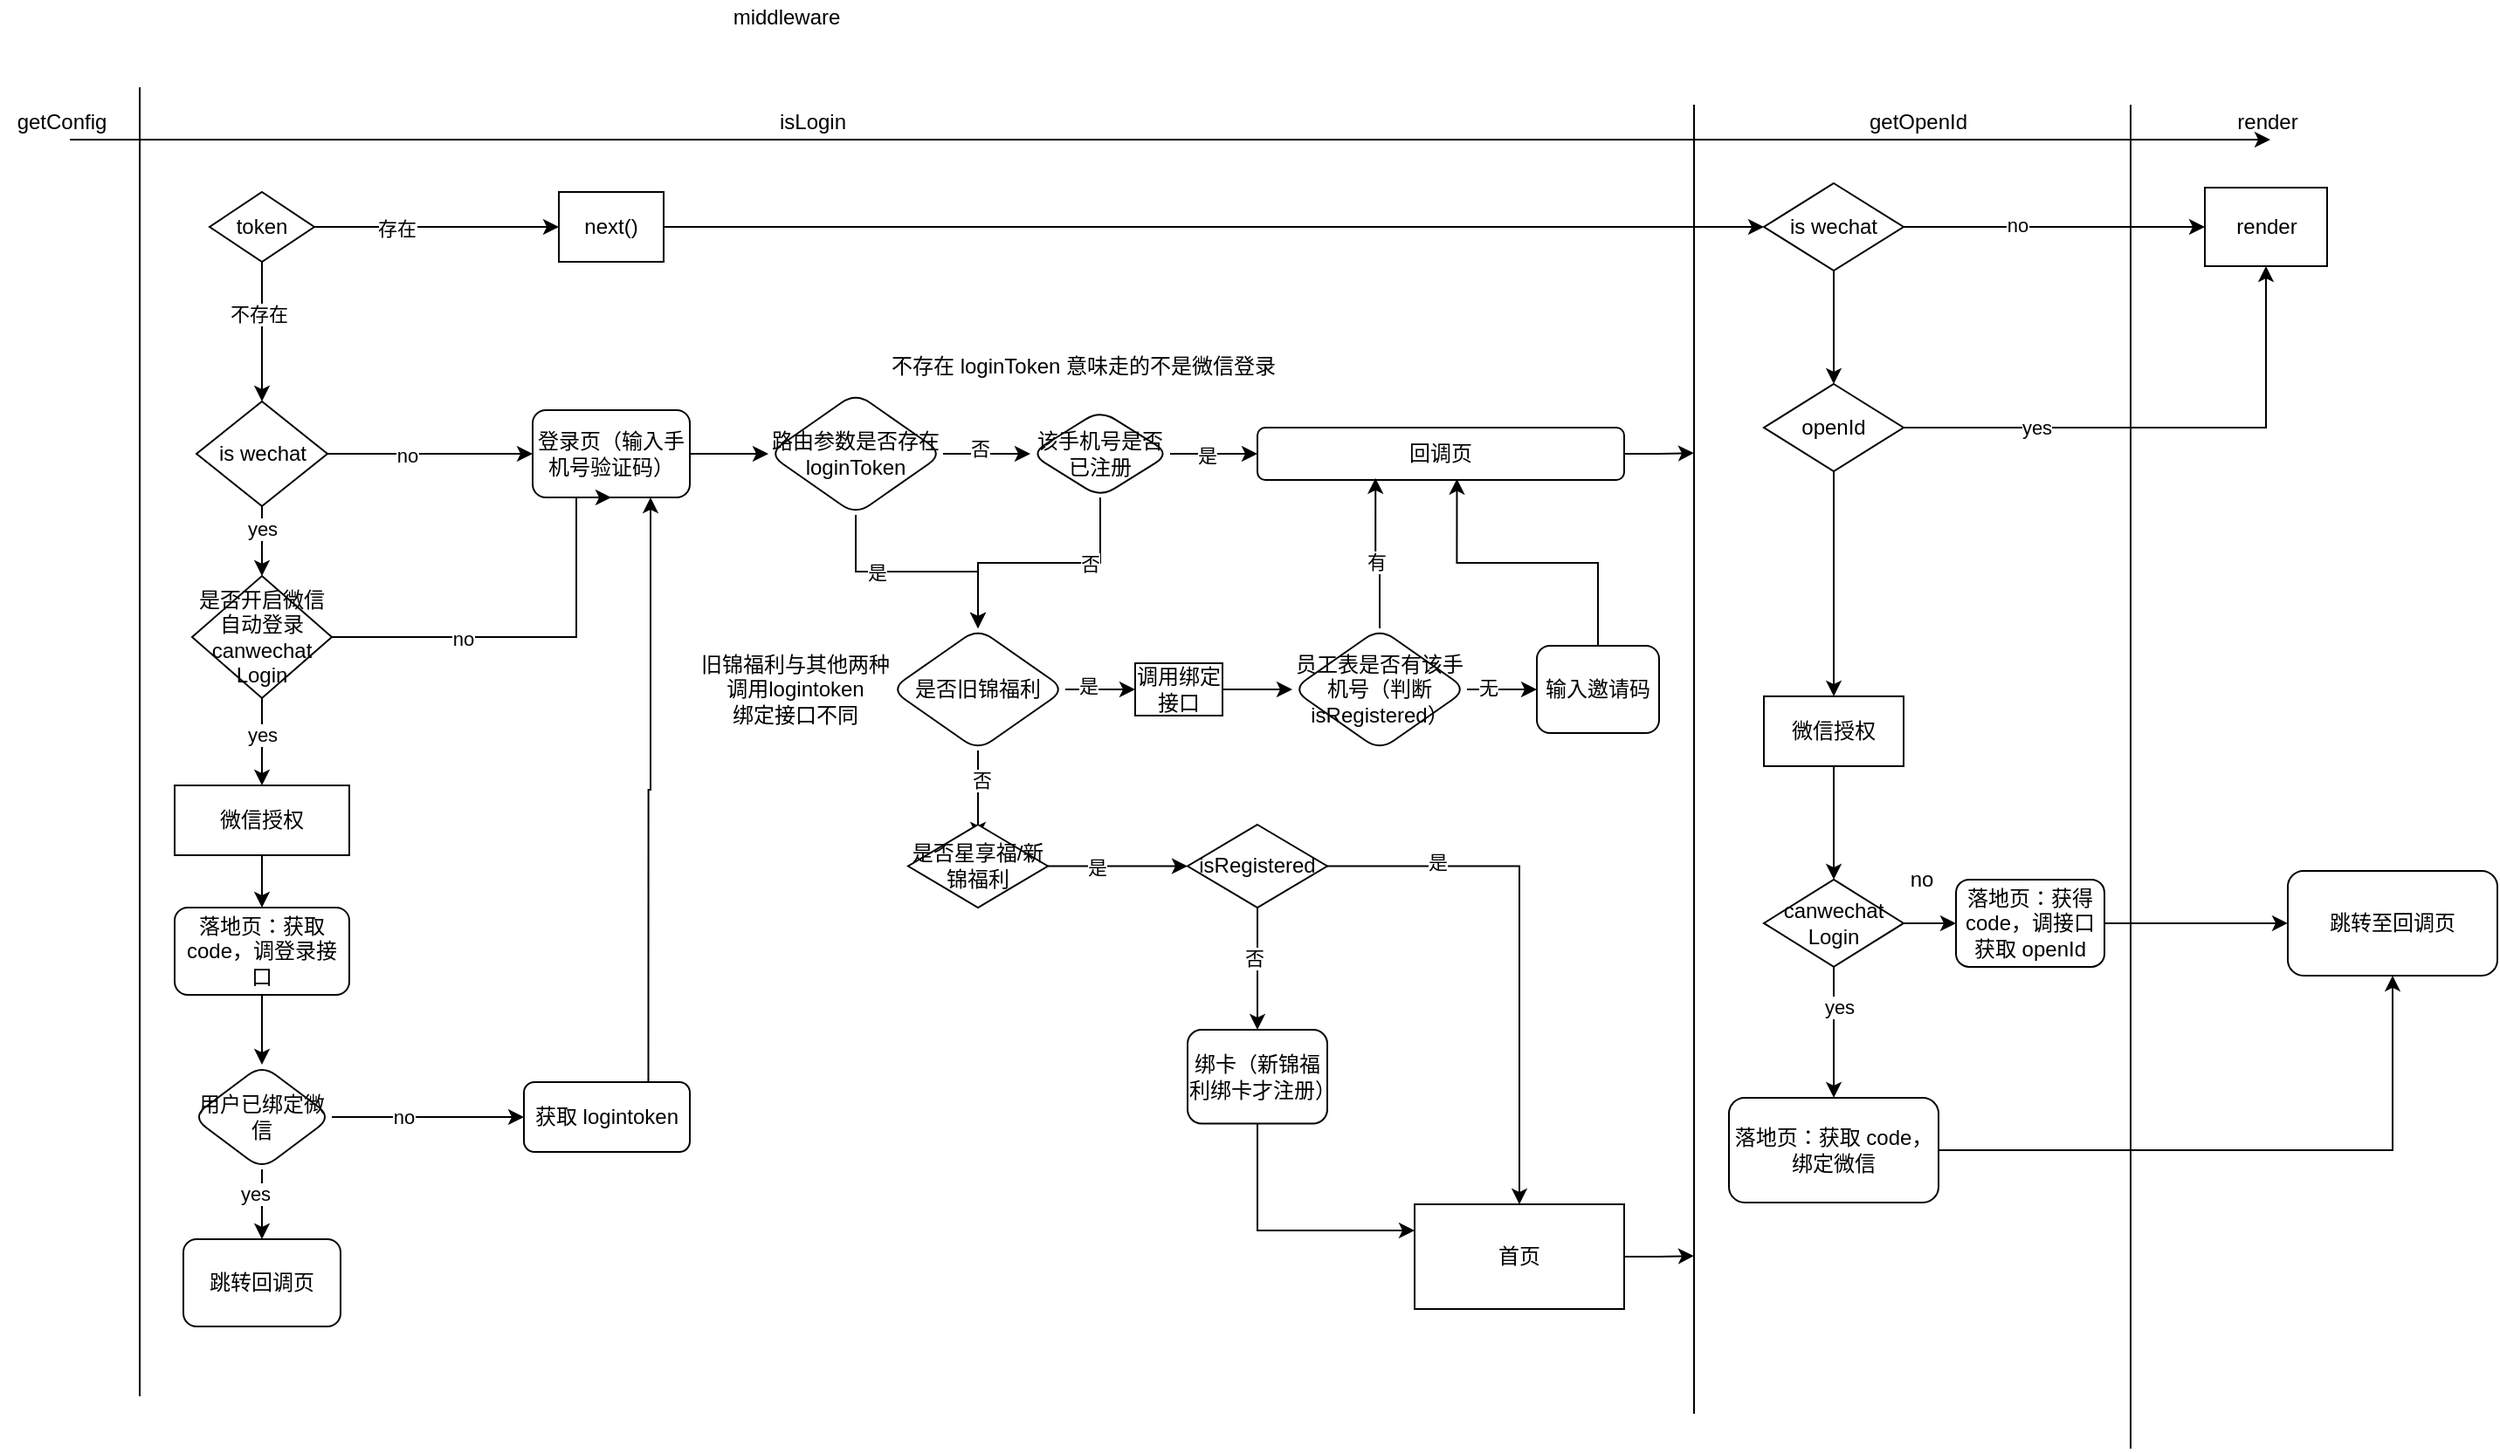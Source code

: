 <mxfile version="20.1.1" type="github">
  <diagram id="xlab_bYAX0tAt7UUZ--Z" name="Page-1">
    <mxGraphModel dx="1501" dy="1952" grid="1" gridSize="10" guides="1" tooltips="1" connect="1" arrows="1" fold="1" page="1" pageScale="1" pageWidth="827" pageHeight="1169" math="0" shadow="0">
      <root>
        <mxCell id="0" />
        <mxCell id="1" parent="0" />
        <mxCell id="5dIMuSYYJlPiqiMUfyQB-1" value="" style="endArrow=classic;html=1;rounded=0;" parent="1" edge="1">
          <mxGeometry width="50" height="50" relative="1" as="geometry">
            <mxPoint x="40" y="40" as="sourcePoint" />
            <mxPoint x="1300" y="40" as="targetPoint" />
          </mxGeometry>
        </mxCell>
        <mxCell id="5dIMuSYYJlPiqiMUfyQB-2" value="" style="endArrow=none;html=1;rounded=0;" parent="1" edge="1">
          <mxGeometry width="50" height="50" relative="1" as="geometry">
            <mxPoint x="80" y="760" as="sourcePoint" />
            <mxPoint x="80" y="10" as="targetPoint" />
          </mxGeometry>
        </mxCell>
        <mxCell id="5dIMuSYYJlPiqiMUfyQB-4" value="" style="endArrow=none;html=1;rounded=0;" parent="1" edge="1">
          <mxGeometry width="50" height="50" relative="1" as="geometry">
            <mxPoint x="970" y="770" as="sourcePoint" />
            <mxPoint x="970" y="20" as="targetPoint" />
          </mxGeometry>
        </mxCell>
        <mxCell id="5dIMuSYYJlPiqiMUfyQB-6" value="" style="endArrow=none;html=1;rounded=0;" parent="1" edge="1">
          <mxGeometry width="50" height="50" relative="1" as="geometry">
            <mxPoint x="1220" y="790" as="sourcePoint" />
            <mxPoint x="1220" y="20" as="targetPoint" />
          </mxGeometry>
        </mxCell>
        <mxCell id="5dIMuSYYJlPiqiMUfyQB-7" value="isLogin" style="text;html=1;align=center;verticalAlign=middle;resizable=0;points=[];autosize=1;strokeColor=none;fillColor=none;" parent="1" vertex="1">
          <mxGeometry x="440" y="20" width="50" height="20" as="geometry" />
        </mxCell>
        <mxCell id="5dIMuSYYJlPiqiMUfyQB-8" value="middleware" style="text;html=1;align=center;verticalAlign=middle;resizable=0;points=[];autosize=1;strokeColor=none;fillColor=none;" parent="1" vertex="1">
          <mxGeometry x="410" y="-40" width="80" height="20" as="geometry" />
        </mxCell>
        <mxCell id="5dIMuSYYJlPiqiMUfyQB-9" value="getConfig" style="text;html=1;align=center;verticalAlign=middle;resizable=0;points=[];autosize=1;strokeColor=none;fillColor=none;" parent="1" vertex="1">
          <mxGeometry y="20" width="70" height="20" as="geometry" />
        </mxCell>
        <mxCell id="5dIMuSYYJlPiqiMUfyQB-10" value="getOpenId" style="text;html=1;align=center;verticalAlign=middle;resizable=0;points=[];autosize=1;strokeColor=none;fillColor=none;" parent="1" vertex="1">
          <mxGeometry x="1062.5" y="20" width="70" height="20" as="geometry" />
        </mxCell>
        <mxCell id="5dIMuSYYJlPiqiMUfyQB-11" value="render" style="text;html=1;align=center;verticalAlign=middle;resizable=0;points=[];autosize=1;strokeColor=none;fillColor=none;" parent="1" vertex="1">
          <mxGeometry x="1272.5" y="20" width="50" height="20" as="geometry" />
        </mxCell>
        <mxCell id="5dIMuSYYJlPiqiMUfyQB-14" value="" style="edgeStyle=orthogonalEdgeStyle;rounded=0;orthogonalLoop=1;jettySize=auto;html=1;" parent="1" source="5dIMuSYYJlPiqiMUfyQB-12" target="5dIMuSYYJlPiqiMUfyQB-13" edge="1">
          <mxGeometry relative="1" as="geometry" />
        </mxCell>
        <mxCell id="5dIMuSYYJlPiqiMUfyQB-15" value="存在" style="edgeLabel;html=1;align=center;verticalAlign=middle;resizable=0;points=[];" parent="5dIMuSYYJlPiqiMUfyQB-14" vertex="1" connectable="0">
          <mxGeometry x="-0.329" y="-1" relative="1" as="geometry">
            <mxPoint as="offset" />
          </mxGeometry>
        </mxCell>
        <mxCell id="5dIMuSYYJlPiqiMUfyQB-29" value="" style="edgeStyle=orthogonalEdgeStyle;rounded=0;orthogonalLoop=1;jettySize=auto;html=1;" parent="1" source="5dIMuSYYJlPiqiMUfyQB-12" target="5dIMuSYYJlPiqiMUfyQB-28" edge="1">
          <mxGeometry relative="1" as="geometry" />
        </mxCell>
        <mxCell id="5dIMuSYYJlPiqiMUfyQB-30" value="不存在" style="edgeLabel;html=1;align=center;verticalAlign=middle;resizable=0;points=[];" parent="5dIMuSYYJlPiqiMUfyQB-29" vertex="1" connectable="0">
          <mxGeometry x="-0.263" y="-2" relative="1" as="geometry">
            <mxPoint as="offset" />
          </mxGeometry>
        </mxCell>
        <mxCell id="5dIMuSYYJlPiqiMUfyQB-12" value="token" style="rhombus;whiteSpace=wrap;html=1;" parent="1" vertex="1">
          <mxGeometry x="120" y="70" width="60" height="40" as="geometry" />
        </mxCell>
        <mxCell id="5dIMuSYYJlPiqiMUfyQB-20" style="edgeStyle=orthogonalEdgeStyle;rounded=0;orthogonalLoop=1;jettySize=auto;html=1;" parent="1" source="5dIMuSYYJlPiqiMUfyQB-13" target="5dIMuSYYJlPiqiMUfyQB-16" edge="1">
          <mxGeometry relative="1" as="geometry" />
        </mxCell>
        <mxCell id="5dIMuSYYJlPiqiMUfyQB-13" value="next()" style="whiteSpace=wrap;html=1;" parent="1" vertex="1">
          <mxGeometry x="320" y="70" width="60" height="40" as="geometry" />
        </mxCell>
        <mxCell id="5dIMuSYYJlPiqiMUfyQB-18" value="" style="edgeStyle=orthogonalEdgeStyle;rounded=0;orthogonalLoop=1;jettySize=auto;html=1;" parent="1" source="5dIMuSYYJlPiqiMUfyQB-16" target="5dIMuSYYJlPiqiMUfyQB-17" edge="1">
          <mxGeometry relative="1" as="geometry" />
        </mxCell>
        <mxCell id="5dIMuSYYJlPiqiMUfyQB-19" value="no" style="edgeLabel;html=1;align=center;verticalAlign=middle;resizable=0;points=[];" parent="5dIMuSYYJlPiqiMUfyQB-18" vertex="1" connectable="0">
          <mxGeometry x="-0.249" y="1" relative="1" as="geometry">
            <mxPoint as="offset" />
          </mxGeometry>
        </mxCell>
        <mxCell id="FEHcGyElMSnFtIZzxCyd-33" value="" style="edgeStyle=orthogonalEdgeStyle;rounded=0;orthogonalLoop=1;jettySize=auto;html=1;" edge="1" parent="1" source="5dIMuSYYJlPiqiMUfyQB-16" target="FEHcGyElMSnFtIZzxCyd-32">
          <mxGeometry relative="1" as="geometry" />
        </mxCell>
        <mxCell id="5dIMuSYYJlPiqiMUfyQB-16" value="is wechat" style="rhombus;whiteSpace=wrap;html=1;" parent="1" vertex="1">
          <mxGeometry x="1010" y="65" width="80" height="50" as="geometry" />
        </mxCell>
        <mxCell id="5dIMuSYYJlPiqiMUfyQB-17" value="render" style="whiteSpace=wrap;html=1;" parent="1" vertex="1">
          <mxGeometry x="1262.5" y="67.5" width="70" height="45" as="geometry" />
        </mxCell>
        <mxCell id="FEHcGyElMSnFtIZzxCyd-15" value="" style="edgeStyle=orthogonalEdgeStyle;rounded=0;orthogonalLoop=1;jettySize=auto;html=1;" edge="1" parent="1" source="5dIMuSYYJlPiqiMUfyQB-21" target="FEHcGyElMSnFtIZzxCyd-14">
          <mxGeometry relative="1" as="geometry" />
        </mxCell>
        <mxCell id="5dIMuSYYJlPiqiMUfyQB-21" value="微信授权" style="rounded=0;whiteSpace=wrap;html=1;" parent="1" vertex="1">
          <mxGeometry x="1010" y="358.95" width="80" height="40" as="geometry" />
        </mxCell>
        <mxCell id="5dIMuSYYJlPiqiMUfyQB-42" value="" style="edgeStyle=orthogonalEdgeStyle;rounded=0;orthogonalLoop=1;jettySize=auto;html=1;" parent="1" source="5dIMuSYYJlPiqiMUfyQB-24" target="5dIMuSYYJlPiqiMUfyQB-41" edge="1">
          <mxGeometry relative="1" as="geometry" />
        </mxCell>
        <mxCell id="5dIMuSYYJlPiqiMUfyQB-24" value="落地页：获得 code，调接口获取 openId" style="rounded=1;whiteSpace=wrap;html=1;" parent="1" vertex="1">
          <mxGeometry x="1120" y="463.95" width="85" height="50" as="geometry" />
        </mxCell>
        <mxCell id="5dIMuSYYJlPiqiMUfyQB-32" value="" style="edgeStyle=orthogonalEdgeStyle;rounded=0;orthogonalLoop=1;jettySize=auto;html=1;" parent="1" source="5dIMuSYYJlPiqiMUfyQB-28" target="5dIMuSYYJlPiqiMUfyQB-31" edge="1">
          <mxGeometry relative="1" as="geometry" />
        </mxCell>
        <mxCell id="5dIMuSYYJlPiqiMUfyQB-33" value="no" style="edgeLabel;html=1;align=center;verticalAlign=middle;resizable=0;points=[];" parent="5dIMuSYYJlPiqiMUfyQB-32" vertex="1" connectable="0">
          <mxGeometry x="-0.23" y="-1" relative="1" as="geometry">
            <mxPoint as="offset" />
          </mxGeometry>
        </mxCell>
        <mxCell id="5dIMuSYYJlPiqiMUfyQB-35" value="" style="edgeStyle=orthogonalEdgeStyle;rounded=0;orthogonalLoop=1;jettySize=auto;html=1;" parent="1" source="5dIMuSYYJlPiqiMUfyQB-28" target="5dIMuSYYJlPiqiMUfyQB-34" edge="1">
          <mxGeometry relative="1" as="geometry" />
        </mxCell>
        <mxCell id="5dIMuSYYJlPiqiMUfyQB-36" value="yes" style="edgeLabel;html=1;align=center;verticalAlign=middle;resizable=0;points=[];" parent="5dIMuSYYJlPiqiMUfyQB-35" vertex="1" connectable="0">
          <mxGeometry x="-0.341" relative="1" as="geometry">
            <mxPoint as="offset" />
          </mxGeometry>
        </mxCell>
        <mxCell id="5dIMuSYYJlPiqiMUfyQB-28" value="is wechat" style="rhombus;whiteSpace=wrap;html=1;" parent="1" vertex="1">
          <mxGeometry x="112.5" y="190" width="75" height="60" as="geometry" />
        </mxCell>
        <mxCell id="5dIMuSYYJlPiqiMUfyQB-58" value="" style="edgeStyle=orthogonalEdgeStyle;rounded=0;orthogonalLoop=1;jettySize=auto;html=1;" parent="1" source="5dIMuSYYJlPiqiMUfyQB-31" target="5dIMuSYYJlPiqiMUfyQB-57" edge="1">
          <mxGeometry relative="1" as="geometry" />
        </mxCell>
        <mxCell id="5dIMuSYYJlPiqiMUfyQB-31" value="登录页（输入手机号验证码）" style="whiteSpace=wrap;html=1;rounded=1;" parent="1" vertex="1">
          <mxGeometry x="305" y="195" width="90" height="50" as="geometry" />
        </mxCell>
        <mxCell id="5dIMuSYYJlPiqiMUfyQB-40" style="edgeStyle=orthogonalEdgeStyle;rounded=0;orthogonalLoop=1;jettySize=auto;html=1;exitX=1;exitY=0.5;exitDx=0;exitDy=0;entryX=0.5;entryY=1;entryDx=0;entryDy=0;" parent="1" source="5dIMuSYYJlPiqiMUfyQB-34" target="5dIMuSYYJlPiqiMUfyQB-31" edge="1">
          <mxGeometry relative="1" as="geometry">
            <Array as="points">
              <mxPoint x="330" y="325" />
              <mxPoint x="330" y="245" />
            </Array>
          </mxGeometry>
        </mxCell>
        <mxCell id="FEHcGyElMSnFtIZzxCyd-1" value="no" style="edgeLabel;html=1;align=center;verticalAlign=middle;resizable=0;points=[];" vertex="1" connectable="0" parent="5dIMuSYYJlPiqiMUfyQB-40">
          <mxGeometry x="-0.375" y="-1" relative="1" as="geometry">
            <mxPoint as="offset" />
          </mxGeometry>
        </mxCell>
        <mxCell id="5dIMuSYYJlPiqiMUfyQB-45" value="" style="edgeStyle=orthogonalEdgeStyle;rounded=0;orthogonalLoop=1;jettySize=auto;html=1;" parent="1" source="5dIMuSYYJlPiqiMUfyQB-34" target="5dIMuSYYJlPiqiMUfyQB-44" edge="1">
          <mxGeometry relative="1" as="geometry" />
        </mxCell>
        <mxCell id="5dIMuSYYJlPiqiMUfyQB-46" value="yes" style="edgeLabel;html=1;align=center;verticalAlign=middle;resizable=0;points=[];" parent="5dIMuSYYJlPiqiMUfyQB-45" vertex="1" connectable="0">
          <mxGeometry x="-0.162" relative="1" as="geometry">
            <mxPoint as="offset" />
          </mxGeometry>
        </mxCell>
        <mxCell id="5dIMuSYYJlPiqiMUfyQB-34" value="是否开启微信自动登录canwechat&lt;br&gt;Login" style="rhombus;whiteSpace=wrap;html=1;" parent="1" vertex="1">
          <mxGeometry x="110" y="290" width="80" height="70" as="geometry" />
        </mxCell>
        <mxCell id="5dIMuSYYJlPiqiMUfyQB-41" value="跳转至回调页" style="whiteSpace=wrap;html=1;rounded=1;" parent="1" vertex="1">
          <mxGeometry x="1310" y="458.95" width="120" height="60" as="geometry" />
        </mxCell>
        <mxCell id="5dIMuSYYJlPiqiMUfyQB-48" value="" style="edgeStyle=orthogonalEdgeStyle;rounded=0;orthogonalLoop=1;jettySize=auto;html=1;" parent="1" source="5dIMuSYYJlPiqiMUfyQB-44" target="5dIMuSYYJlPiqiMUfyQB-47" edge="1">
          <mxGeometry relative="1" as="geometry" />
        </mxCell>
        <mxCell id="5dIMuSYYJlPiqiMUfyQB-44" value="微信授权" style="whiteSpace=wrap;html=1;" parent="1" vertex="1">
          <mxGeometry x="100" y="410" width="100" height="40" as="geometry" />
        </mxCell>
        <mxCell id="5dIMuSYYJlPiqiMUfyQB-52" value="" style="edgeStyle=orthogonalEdgeStyle;rounded=0;orthogonalLoop=1;jettySize=auto;html=1;" parent="1" source="5dIMuSYYJlPiqiMUfyQB-47" target="5dIMuSYYJlPiqiMUfyQB-51" edge="1">
          <mxGeometry relative="1" as="geometry" />
        </mxCell>
        <mxCell id="5dIMuSYYJlPiqiMUfyQB-47" value="落地页：获取 code，调登录接口" style="rounded=1;whiteSpace=wrap;html=1;" parent="1" vertex="1">
          <mxGeometry x="100" y="480" width="100" height="50" as="geometry" />
        </mxCell>
        <mxCell id="5dIMuSYYJlPiqiMUfyQB-63" value="" style="edgeStyle=orthogonalEdgeStyle;rounded=0;orthogonalLoop=1;jettySize=auto;html=1;" parent="1" source="5dIMuSYYJlPiqiMUfyQB-51" target="5dIMuSYYJlPiqiMUfyQB-62" edge="1">
          <mxGeometry relative="1" as="geometry" />
        </mxCell>
        <mxCell id="5dIMuSYYJlPiqiMUfyQB-64" value="yes" style="edgeLabel;html=1;align=center;verticalAlign=middle;resizable=0;points=[];" parent="5dIMuSYYJlPiqiMUfyQB-63" vertex="1" connectable="0">
          <mxGeometry x="-0.304" y="-4" relative="1" as="geometry">
            <mxPoint as="offset" />
          </mxGeometry>
        </mxCell>
        <mxCell id="FEHcGyElMSnFtIZzxCyd-3" value="" style="edgeStyle=orthogonalEdgeStyle;rounded=0;orthogonalLoop=1;jettySize=auto;html=1;" edge="1" parent="1" source="5dIMuSYYJlPiqiMUfyQB-51" target="FEHcGyElMSnFtIZzxCyd-4">
          <mxGeometry relative="1" as="geometry">
            <mxPoint x="272.5" y="600" as="targetPoint" />
          </mxGeometry>
        </mxCell>
        <mxCell id="FEHcGyElMSnFtIZzxCyd-10" value="no" style="edgeLabel;html=1;align=center;verticalAlign=middle;resizable=0;points=[];" vertex="1" connectable="0" parent="FEHcGyElMSnFtIZzxCyd-3">
          <mxGeometry x="-0.258" relative="1" as="geometry">
            <mxPoint as="offset" />
          </mxGeometry>
        </mxCell>
        <mxCell id="5dIMuSYYJlPiqiMUfyQB-51" value="用户已绑定微信" style="rhombus;whiteSpace=wrap;html=1;rounded=1;" parent="1" vertex="1">
          <mxGeometry x="110" y="570" width="80" height="60" as="geometry" />
        </mxCell>
        <mxCell id="5dIMuSYYJlPiqiMUfyQB-70" value="" style="edgeStyle=orthogonalEdgeStyle;rounded=0;orthogonalLoop=1;jettySize=auto;html=1;" parent="1" source="5dIMuSYYJlPiqiMUfyQB-57" target="5dIMuSYYJlPiqiMUfyQB-69" edge="1">
          <mxGeometry relative="1" as="geometry" />
        </mxCell>
        <mxCell id="5dIMuSYYJlPiqiMUfyQB-71" value="否" style="edgeLabel;html=1;align=center;verticalAlign=middle;resizable=0;points=[];" parent="5dIMuSYYJlPiqiMUfyQB-70" vertex="1" connectable="0">
          <mxGeometry x="-0.185" y="3" relative="1" as="geometry">
            <mxPoint as="offset" />
          </mxGeometry>
        </mxCell>
        <mxCell id="5dIMuSYYJlPiqiMUfyQB-77" value="" style="edgeStyle=orthogonalEdgeStyle;rounded=0;orthogonalLoop=1;jettySize=auto;html=1;" parent="1" source="5dIMuSYYJlPiqiMUfyQB-57" target="5dIMuSYYJlPiqiMUfyQB-76" edge="1">
          <mxGeometry relative="1" as="geometry" />
        </mxCell>
        <mxCell id="5dIMuSYYJlPiqiMUfyQB-80" value="是" style="edgeLabel;html=1;align=center;verticalAlign=middle;resizable=0;points=[];" parent="5dIMuSYYJlPiqiMUfyQB-77" vertex="1" connectable="0">
          <mxGeometry x="-0.344" relative="1" as="geometry">
            <mxPoint as="offset" />
          </mxGeometry>
        </mxCell>
        <mxCell id="5dIMuSYYJlPiqiMUfyQB-57" value="路由参数是否存在 loginToken" style="rhombus;whiteSpace=wrap;html=1;rounded=1;" parent="1" vertex="1">
          <mxGeometry x="440" y="185" width="100" height="70" as="geometry" />
        </mxCell>
        <mxCell id="5dIMuSYYJlPiqiMUfyQB-62" value="&lt;span&gt;跳转回调页&lt;/span&gt;" style="rounded=1;whiteSpace=wrap;html=1;" parent="1" vertex="1">
          <mxGeometry x="105" y="670" width="90" height="50" as="geometry" />
        </mxCell>
        <mxCell id="5dIMuSYYJlPiqiMUfyQB-74" value="" style="edgeStyle=orthogonalEdgeStyle;rounded=0;orthogonalLoop=1;jettySize=auto;html=1;" parent="1" source="5dIMuSYYJlPiqiMUfyQB-69" target="5dIMuSYYJlPiqiMUfyQB-73" edge="1">
          <mxGeometry relative="1" as="geometry" />
        </mxCell>
        <mxCell id="5dIMuSYYJlPiqiMUfyQB-75" value="是" style="edgeLabel;html=1;align=center;verticalAlign=middle;resizable=0;points=[];" parent="5dIMuSYYJlPiqiMUfyQB-74" vertex="1" connectable="0">
          <mxGeometry x="-0.164" y="-1" relative="1" as="geometry">
            <mxPoint as="offset" />
          </mxGeometry>
        </mxCell>
        <mxCell id="5dIMuSYYJlPiqiMUfyQB-78" value="" style="edgeStyle=orthogonalEdgeStyle;rounded=0;orthogonalLoop=1;jettySize=auto;html=1;" parent="1" source="5dIMuSYYJlPiqiMUfyQB-69" target="5dIMuSYYJlPiqiMUfyQB-76" edge="1">
          <mxGeometry relative="1" as="geometry" />
        </mxCell>
        <mxCell id="5dIMuSYYJlPiqiMUfyQB-79" value="否" style="edgeLabel;html=1;align=center;verticalAlign=middle;resizable=0;points=[];" parent="5dIMuSYYJlPiqiMUfyQB-78" vertex="1" connectable="0">
          <mxGeometry x="-0.398" relative="1" as="geometry">
            <mxPoint as="offset" />
          </mxGeometry>
        </mxCell>
        <mxCell id="5dIMuSYYJlPiqiMUfyQB-69" value="该手机号是否已注册" style="rhombus;whiteSpace=wrap;html=1;rounded=1;" parent="1" vertex="1">
          <mxGeometry x="590" y="195" width="80" height="50" as="geometry" />
        </mxCell>
        <mxCell id="5dIMuSYYJlPiqiMUfyQB-72" value="不存在 loginToken 意味走的不是微信登录" style="text;html=1;align=center;verticalAlign=middle;resizable=0;points=[];autosize=1;strokeColor=none;fillColor=none;" parent="1" vertex="1">
          <mxGeometry x="500" y="160" width="240" height="20" as="geometry" />
        </mxCell>
        <mxCell id="FEHcGyElMSnFtIZzxCyd-31" style="edgeStyle=orthogonalEdgeStyle;rounded=0;orthogonalLoop=1;jettySize=auto;html=1;exitX=1;exitY=0.5;exitDx=0;exitDy=0;" edge="1" parent="1" source="5dIMuSYYJlPiqiMUfyQB-73">
          <mxGeometry relative="1" as="geometry">
            <mxPoint x="970" y="219.579" as="targetPoint" />
          </mxGeometry>
        </mxCell>
        <mxCell id="5dIMuSYYJlPiqiMUfyQB-73" value="回调页" style="whiteSpace=wrap;html=1;rounded=1;" parent="1" vertex="1">
          <mxGeometry x="720" y="205" width="210" height="30" as="geometry" />
        </mxCell>
        <mxCell id="5dIMuSYYJlPiqiMUfyQB-92" value="" style="edgeStyle=orthogonalEdgeStyle;rounded=0;orthogonalLoop=1;jettySize=auto;html=1;" parent="1" source="5dIMuSYYJlPiqiMUfyQB-76" edge="1">
          <mxGeometry relative="1" as="geometry">
            <mxPoint x="560" y="440" as="targetPoint" />
          </mxGeometry>
        </mxCell>
        <mxCell id="5dIMuSYYJlPiqiMUfyQB-98" value="否" style="edgeLabel;html=1;align=center;verticalAlign=middle;resizable=0;points=[];" parent="5dIMuSYYJlPiqiMUfyQB-92" vertex="1" connectable="0">
          <mxGeometry x="-0.335" y="2" relative="1" as="geometry">
            <mxPoint as="offset" />
          </mxGeometry>
        </mxCell>
        <mxCell id="5dIMuSYYJlPiqiMUfyQB-94" value="" style="edgeStyle=orthogonalEdgeStyle;rounded=0;orthogonalLoop=1;jettySize=auto;html=1;" parent="1" source="5dIMuSYYJlPiqiMUfyQB-76" target="5dIMuSYYJlPiqiMUfyQB-93" edge="1">
          <mxGeometry relative="1" as="geometry" />
        </mxCell>
        <mxCell id="5dIMuSYYJlPiqiMUfyQB-96" value="是" style="edgeLabel;html=1;align=center;verticalAlign=middle;resizable=0;points=[];" parent="5dIMuSYYJlPiqiMUfyQB-94" vertex="1" connectable="0">
          <mxGeometry x="-0.345" y="2" relative="1" as="geometry">
            <mxPoint as="offset" />
          </mxGeometry>
        </mxCell>
        <mxCell id="5dIMuSYYJlPiqiMUfyQB-76" value="是否旧锦福利" style="rhombus;whiteSpace=wrap;html=1;rounded=1;" parent="1" vertex="1">
          <mxGeometry x="510" y="320" width="100" height="70" as="geometry" />
        </mxCell>
        <mxCell id="5dIMuSYYJlPiqiMUfyQB-83" value="" style="edgeStyle=orthogonalEdgeStyle;rounded=0;orthogonalLoop=1;jettySize=auto;html=1;entryX=0.322;entryY=0.964;entryDx=0;entryDy=0;entryPerimeter=0;" parent="1" source="5dIMuSYYJlPiqiMUfyQB-81" target="5dIMuSYYJlPiqiMUfyQB-73" edge="1">
          <mxGeometry relative="1" as="geometry">
            <mxPoint x="790" y="240" as="targetPoint" />
          </mxGeometry>
        </mxCell>
        <mxCell id="5dIMuSYYJlPiqiMUfyQB-84" value="有" style="edgeLabel;html=1;align=center;verticalAlign=middle;resizable=0;points=[];" parent="5dIMuSYYJlPiqiMUfyQB-83" vertex="1" connectable="0">
          <mxGeometry x="-0.129" y="2" relative="1" as="geometry">
            <mxPoint as="offset" />
          </mxGeometry>
        </mxCell>
        <mxCell id="5dIMuSYYJlPiqiMUfyQB-86" value="" style="edgeStyle=orthogonalEdgeStyle;rounded=0;orthogonalLoop=1;jettySize=auto;html=1;" parent="1" source="5dIMuSYYJlPiqiMUfyQB-81" target="5dIMuSYYJlPiqiMUfyQB-85" edge="1">
          <mxGeometry relative="1" as="geometry" />
        </mxCell>
        <mxCell id="5dIMuSYYJlPiqiMUfyQB-88" value="无" style="edgeLabel;html=1;align=center;verticalAlign=middle;resizable=0;points=[];" parent="5dIMuSYYJlPiqiMUfyQB-86" vertex="1" connectable="0">
          <mxGeometry x="-0.417" y="1" relative="1" as="geometry">
            <mxPoint as="offset" />
          </mxGeometry>
        </mxCell>
        <mxCell id="5dIMuSYYJlPiqiMUfyQB-81" value="员工表是否有该手机号（判断isRegistered）" style="rhombus;whiteSpace=wrap;html=1;rounded=1;" parent="1" vertex="1">
          <mxGeometry x="740" y="320" width="100" height="70" as="geometry" />
        </mxCell>
        <mxCell id="5dIMuSYYJlPiqiMUfyQB-87" style="edgeStyle=orthogonalEdgeStyle;rounded=0;orthogonalLoop=1;jettySize=auto;html=1;entryX=0.544;entryY=0.978;entryDx=0;entryDy=0;entryPerimeter=0;" parent="1" source="5dIMuSYYJlPiqiMUfyQB-85" target="5dIMuSYYJlPiqiMUfyQB-73" edge="1">
          <mxGeometry relative="1" as="geometry">
            <mxPoint x="862" y="250" as="targetPoint" />
          </mxGeometry>
        </mxCell>
        <mxCell id="5dIMuSYYJlPiqiMUfyQB-85" value="输入邀请码" style="whiteSpace=wrap;html=1;rounded=1;" parent="1" vertex="1">
          <mxGeometry x="880" y="330" width="70" height="50" as="geometry" />
        </mxCell>
        <mxCell id="5dIMuSYYJlPiqiMUfyQB-90" value="旧锦福利与其他两种&lt;br&gt;调用logintoken &lt;br&gt;绑定接口不同" style="text;html=1;align=center;verticalAlign=middle;resizable=0;points=[];autosize=1;strokeColor=none;fillColor=none;" parent="1" vertex="1">
          <mxGeometry x="395" y="330" width="120" height="50" as="geometry" />
        </mxCell>
        <mxCell id="5dIMuSYYJlPiqiMUfyQB-97" value="" style="edgeStyle=orthogonalEdgeStyle;rounded=0;orthogonalLoop=1;jettySize=auto;html=1;" parent="1" source="5dIMuSYYJlPiqiMUfyQB-93" target="5dIMuSYYJlPiqiMUfyQB-81" edge="1">
          <mxGeometry relative="1" as="geometry" />
        </mxCell>
        <mxCell id="5dIMuSYYJlPiqiMUfyQB-93" value="调用绑定接口" style="whiteSpace=wrap;html=1;rounded=0;" parent="1" vertex="1">
          <mxGeometry x="650" y="340" width="50" height="30" as="geometry" />
        </mxCell>
        <mxCell id="5dIMuSYYJlPiqiMUfyQB-102" value="" style="edgeStyle=orthogonalEdgeStyle;rounded=0;orthogonalLoop=1;jettySize=auto;html=1;" parent="1" source="5dIMuSYYJlPiqiMUfyQB-99" target="5dIMuSYYJlPiqiMUfyQB-101" edge="1">
          <mxGeometry relative="1" as="geometry" />
        </mxCell>
        <mxCell id="5dIMuSYYJlPiqiMUfyQB-118" value="是" style="edgeLabel;html=1;align=center;verticalAlign=middle;resizable=0;points=[];" parent="5dIMuSYYJlPiqiMUfyQB-102" vertex="1" connectable="0">
          <mxGeometry x="-0.309" relative="1" as="geometry">
            <mxPoint as="offset" />
          </mxGeometry>
        </mxCell>
        <mxCell id="5dIMuSYYJlPiqiMUfyQB-99" value="是否星享福/新锦福利" style="rhombus;whiteSpace=wrap;html=1;rounded=0;" parent="1" vertex="1">
          <mxGeometry x="520" y="432.5" width="80" height="47.5" as="geometry" />
        </mxCell>
        <mxCell id="5dIMuSYYJlPiqiMUfyQB-104" value="" style="edgeStyle=orthogonalEdgeStyle;rounded=0;orthogonalLoop=1;jettySize=auto;html=1;" parent="1" source="5dIMuSYYJlPiqiMUfyQB-101" target="5dIMuSYYJlPiqiMUfyQB-103" edge="1">
          <mxGeometry relative="1" as="geometry" />
        </mxCell>
        <mxCell id="5dIMuSYYJlPiqiMUfyQB-105" value="否" style="edgeLabel;html=1;align=center;verticalAlign=middle;resizable=0;points=[];" parent="5dIMuSYYJlPiqiMUfyQB-104" vertex="1" connectable="0">
          <mxGeometry x="-0.176" y="-2" relative="1" as="geometry">
            <mxPoint as="offset" />
          </mxGeometry>
        </mxCell>
        <mxCell id="5dIMuSYYJlPiqiMUfyQB-116" value="" style="edgeStyle=orthogonalEdgeStyle;rounded=0;orthogonalLoop=1;jettySize=auto;html=1;" parent="1" source="5dIMuSYYJlPiqiMUfyQB-101" target="5dIMuSYYJlPiqiMUfyQB-115" edge="1">
          <mxGeometry relative="1" as="geometry" />
        </mxCell>
        <mxCell id="5dIMuSYYJlPiqiMUfyQB-117" value="是" style="edgeLabel;html=1;align=center;verticalAlign=middle;resizable=0;points=[];" parent="5dIMuSYYJlPiqiMUfyQB-116" vertex="1" connectable="0">
          <mxGeometry x="-0.584" y="3" relative="1" as="geometry">
            <mxPoint as="offset" />
          </mxGeometry>
        </mxCell>
        <mxCell id="5dIMuSYYJlPiqiMUfyQB-101" value="isRegistered" style="rhombus;whiteSpace=wrap;html=1;rounded=0;" parent="1" vertex="1">
          <mxGeometry x="680" y="432.5" width="80" height="47.5" as="geometry" />
        </mxCell>
        <mxCell id="5dIMuSYYJlPiqiMUfyQB-122" style="edgeStyle=orthogonalEdgeStyle;rounded=0;orthogonalLoop=1;jettySize=auto;html=1;exitX=0.5;exitY=1;exitDx=0;exitDy=0;entryX=0;entryY=0.25;entryDx=0;entryDy=0;" parent="1" source="5dIMuSYYJlPiqiMUfyQB-103" target="5dIMuSYYJlPiqiMUfyQB-115" edge="1">
          <mxGeometry relative="1" as="geometry" />
        </mxCell>
        <mxCell id="5dIMuSYYJlPiqiMUfyQB-103" value="绑卡（新锦福利绑卡才注册）" style="rounded=1;whiteSpace=wrap;html=1;" parent="1" vertex="1">
          <mxGeometry x="680" y="550" width="80" height="53.75" as="geometry" />
        </mxCell>
        <mxCell id="FEHcGyElMSnFtIZzxCyd-30" style="edgeStyle=orthogonalEdgeStyle;rounded=0;orthogonalLoop=1;jettySize=auto;html=1;exitX=1;exitY=0.5;exitDx=0;exitDy=0;" edge="1" parent="1" source="5dIMuSYYJlPiqiMUfyQB-115">
          <mxGeometry relative="1" as="geometry">
            <mxPoint x="970" y="679.579" as="targetPoint" />
          </mxGeometry>
        </mxCell>
        <mxCell id="5dIMuSYYJlPiqiMUfyQB-115" value="首页" style="whiteSpace=wrap;html=1;rounded=0;" parent="1" vertex="1">
          <mxGeometry x="810" y="650" width="120" height="60" as="geometry" />
        </mxCell>
        <mxCell id="FEHcGyElMSnFtIZzxCyd-37" style="edgeStyle=orthogonalEdgeStyle;rounded=0;orthogonalLoop=1;jettySize=auto;html=1;exitX=0.75;exitY=0;exitDx=0;exitDy=0;entryX=0.75;entryY=1;entryDx=0;entryDy=0;" edge="1" parent="1" source="FEHcGyElMSnFtIZzxCyd-4" target="5dIMuSYYJlPiqiMUfyQB-31">
          <mxGeometry relative="1" as="geometry" />
        </mxCell>
        <mxCell id="FEHcGyElMSnFtIZzxCyd-4" value="获取 logintoken" style="whiteSpace=wrap;html=1;rounded=1;" vertex="1" parent="1">
          <mxGeometry x="300" y="580" width="95" height="40" as="geometry" />
        </mxCell>
        <mxCell id="FEHcGyElMSnFtIZzxCyd-23" style="edgeStyle=orthogonalEdgeStyle;rounded=0;orthogonalLoop=1;jettySize=auto;html=1;exitX=1;exitY=0.5;exitDx=0;exitDy=0;" edge="1" parent="1" source="FEHcGyElMSnFtIZzxCyd-14" target="5dIMuSYYJlPiqiMUfyQB-24">
          <mxGeometry relative="1" as="geometry" />
        </mxCell>
        <mxCell id="FEHcGyElMSnFtIZzxCyd-26" value="" style="edgeStyle=orthogonalEdgeStyle;rounded=0;orthogonalLoop=1;jettySize=auto;html=1;" edge="1" parent="1" source="FEHcGyElMSnFtIZzxCyd-14" target="FEHcGyElMSnFtIZzxCyd-25">
          <mxGeometry relative="1" as="geometry" />
        </mxCell>
        <mxCell id="FEHcGyElMSnFtIZzxCyd-27" value="yes" style="edgeLabel;html=1;align=center;verticalAlign=middle;resizable=0;points=[];" vertex="1" connectable="0" parent="FEHcGyElMSnFtIZzxCyd-26">
          <mxGeometry x="-0.394" y="3" relative="1" as="geometry">
            <mxPoint as="offset" />
          </mxGeometry>
        </mxCell>
        <mxCell id="FEHcGyElMSnFtIZzxCyd-14" value="canwechat&lt;br&gt;Login" style="rhombus;whiteSpace=wrap;html=1;rounded=0;" vertex="1" parent="1">
          <mxGeometry x="1010" y="463.95" width="80" height="50" as="geometry" />
        </mxCell>
        <mxCell id="FEHcGyElMSnFtIZzxCyd-24" value="no" style="text;html=1;align=center;verticalAlign=middle;resizable=0;points=[];autosize=1;strokeColor=none;fillColor=none;" vertex="1" parent="1">
          <mxGeometry x="1080" y="448.95" width="40" height="30" as="geometry" />
        </mxCell>
        <mxCell id="FEHcGyElMSnFtIZzxCyd-28" style="edgeStyle=orthogonalEdgeStyle;rounded=0;orthogonalLoop=1;jettySize=auto;html=1;exitX=1;exitY=0.5;exitDx=0;exitDy=0;" edge="1" parent="1" source="FEHcGyElMSnFtIZzxCyd-25" target="5dIMuSYYJlPiqiMUfyQB-41">
          <mxGeometry relative="1" as="geometry" />
        </mxCell>
        <mxCell id="FEHcGyElMSnFtIZzxCyd-25" value="落地页：获取 code，绑定微信" style="rounded=1;whiteSpace=wrap;html=1;" vertex="1" parent="1">
          <mxGeometry x="990" y="588.95" width="120" height="60" as="geometry" />
        </mxCell>
        <mxCell id="FEHcGyElMSnFtIZzxCyd-34" style="edgeStyle=orthogonalEdgeStyle;rounded=0;orthogonalLoop=1;jettySize=auto;html=1;exitX=1;exitY=0.5;exitDx=0;exitDy=0;entryX=0.5;entryY=1;entryDx=0;entryDy=0;" edge="1" parent="1" source="FEHcGyElMSnFtIZzxCyd-32" target="5dIMuSYYJlPiqiMUfyQB-17">
          <mxGeometry relative="1" as="geometry" />
        </mxCell>
        <mxCell id="FEHcGyElMSnFtIZzxCyd-35" value="yes" style="edgeLabel;html=1;align=center;verticalAlign=middle;resizable=0;points=[];" vertex="1" connectable="0" parent="FEHcGyElMSnFtIZzxCyd-34">
          <mxGeometry x="-0.498" relative="1" as="geometry">
            <mxPoint as="offset" />
          </mxGeometry>
        </mxCell>
        <mxCell id="FEHcGyElMSnFtIZzxCyd-36" style="edgeStyle=orthogonalEdgeStyle;rounded=0;orthogonalLoop=1;jettySize=auto;html=1;exitX=0.5;exitY=1;exitDx=0;exitDy=0;" edge="1" parent="1" source="FEHcGyElMSnFtIZzxCyd-32" target="5dIMuSYYJlPiqiMUfyQB-21">
          <mxGeometry relative="1" as="geometry" />
        </mxCell>
        <mxCell id="FEHcGyElMSnFtIZzxCyd-32" value="openId" style="rhombus;whiteSpace=wrap;html=1;" vertex="1" parent="1">
          <mxGeometry x="1010" y="180" width="80" height="50" as="geometry" />
        </mxCell>
      </root>
    </mxGraphModel>
  </diagram>
</mxfile>
